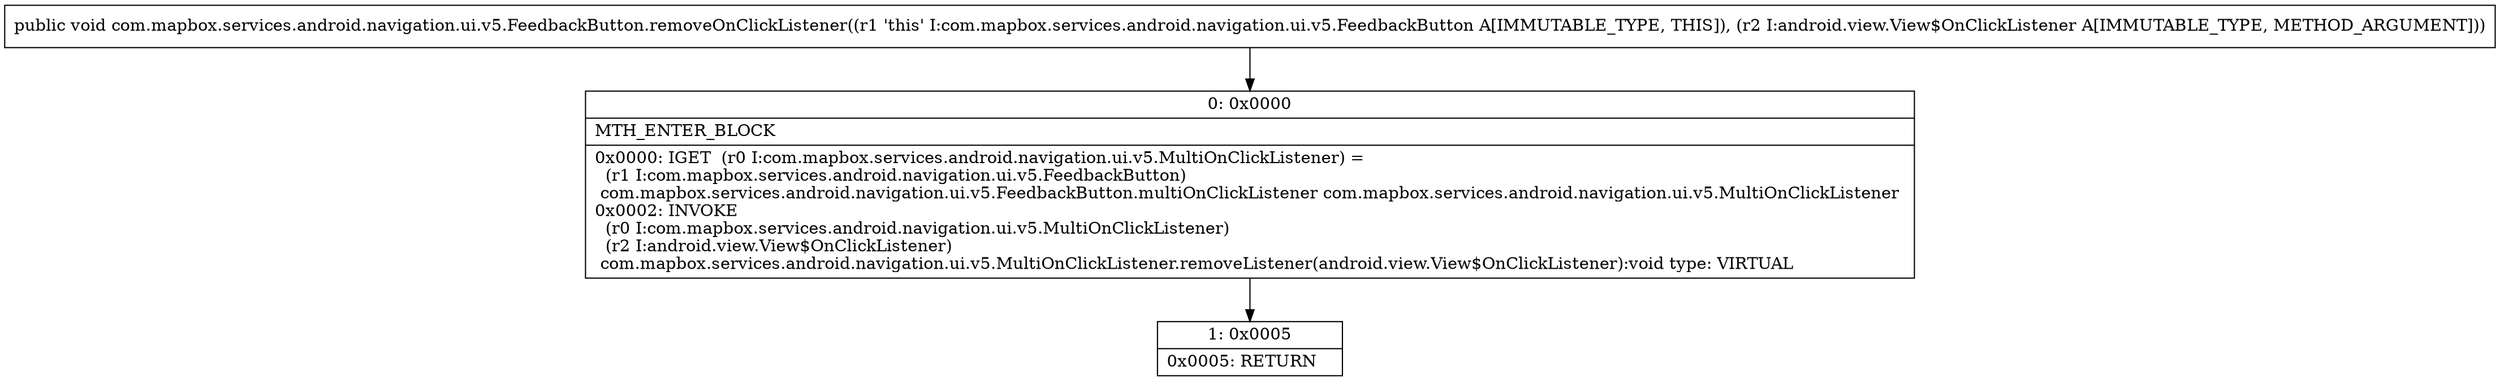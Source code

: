 digraph "CFG forcom.mapbox.services.android.navigation.ui.v5.FeedbackButton.removeOnClickListener(Landroid\/view\/View$OnClickListener;)V" {
Node_0 [shape=record,label="{0\:\ 0x0000|MTH_ENTER_BLOCK\l|0x0000: IGET  (r0 I:com.mapbox.services.android.navigation.ui.v5.MultiOnClickListener) = \l  (r1 I:com.mapbox.services.android.navigation.ui.v5.FeedbackButton)\l com.mapbox.services.android.navigation.ui.v5.FeedbackButton.multiOnClickListener com.mapbox.services.android.navigation.ui.v5.MultiOnClickListener \l0x0002: INVOKE  \l  (r0 I:com.mapbox.services.android.navigation.ui.v5.MultiOnClickListener)\l  (r2 I:android.view.View$OnClickListener)\l com.mapbox.services.android.navigation.ui.v5.MultiOnClickListener.removeListener(android.view.View$OnClickListener):void type: VIRTUAL \l}"];
Node_1 [shape=record,label="{1\:\ 0x0005|0x0005: RETURN   \l}"];
MethodNode[shape=record,label="{public void com.mapbox.services.android.navigation.ui.v5.FeedbackButton.removeOnClickListener((r1 'this' I:com.mapbox.services.android.navigation.ui.v5.FeedbackButton A[IMMUTABLE_TYPE, THIS]), (r2 I:android.view.View$OnClickListener A[IMMUTABLE_TYPE, METHOD_ARGUMENT])) }"];
MethodNode -> Node_0;
Node_0 -> Node_1;
}

